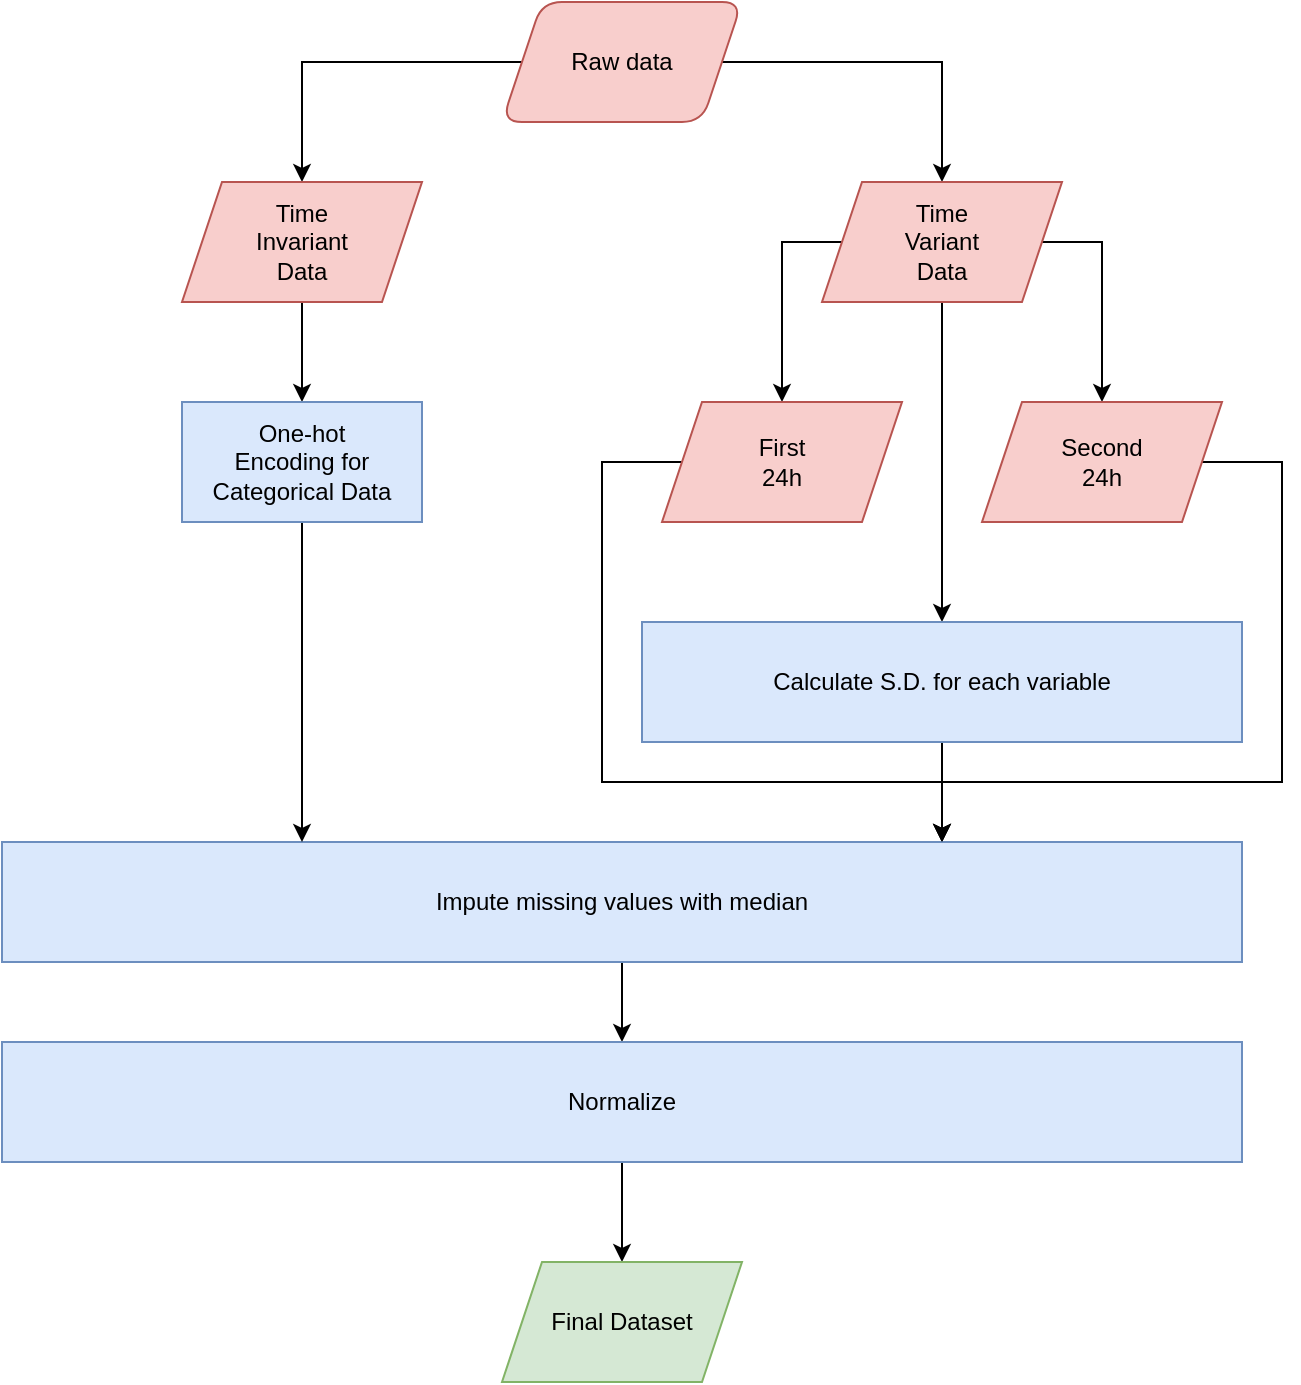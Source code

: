 <mxfile version="24.7.17">
  <diagram name="Page-1" id="voHIHJbenmCPzFNbBPa8">
    <mxGraphModel dx="1050" dy="626" grid="1" gridSize="10" guides="1" tooltips="1" connect="1" arrows="1" fold="1" page="1" pageScale="1" pageWidth="850" pageHeight="1100" math="0" shadow="0">
      <root>
        <mxCell id="0" />
        <mxCell id="1" parent="0" />
        <mxCell id="Hg_4MY-VJVgbTvJdZDNt-4" style="edgeStyle=orthogonalEdgeStyle;rounded=0;orthogonalLoop=1;jettySize=auto;html=1;" parent="1" source="Hg_4MY-VJVgbTvJdZDNt-1" target="Hg_4MY-VJVgbTvJdZDNt-2" edge="1">
          <mxGeometry relative="1" as="geometry" />
        </mxCell>
        <mxCell id="Hg_4MY-VJVgbTvJdZDNt-5" style="edgeStyle=orthogonalEdgeStyle;rounded=0;orthogonalLoop=1;jettySize=auto;html=1;" parent="1" source="Hg_4MY-VJVgbTvJdZDNt-1" target="Hg_4MY-VJVgbTvJdZDNt-3" edge="1">
          <mxGeometry relative="1" as="geometry" />
        </mxCell>
        <mxCell id="Hg_4MY-VJVgbTvJdZDNt-1" value="Raw data" style="rounded=1;whiteSpace=wrap;html=1;shape=parallelogram;perimeter=parallelogramPerimeter;fixedSize=1;fillColor=#f8cecc;strokeColor=#b85450;" parent="1" vertex="1">
          <mxGeometry x="340" y="120" width="120" height="60" as="geometry" />
        </mxCell>
        <mxCell id="Hg_4MY-VJVgbTvJdZDNt-14" value="" style="edgeStyle=orthogonalEdgeStyle;rounded=0;orthogonalLoop=1;jettySize=auto;html=1;" parent="1" source="Hg_4MY-VJVgbTvJdZDNt-2" target="Hg_4MY-VJVgbTvJdZDNt-13" edge="1">
          <mxGeometry relative="1" as="geometry" />
        </mxCell>
        <mxCell id="Hg_4MY-VJVgbTvJdZDNt-2" value="Time&lt;div&gt;Invariant&lt;br&gt;Data&lt;/div&gt;" style="shape=parallelogram;perimeter=parallelogramPerimeter;whiteSpace=wrap;html=1;fixedSize=1;fillColor=#f8cecc;strokeColor=#b85450;" parent="1" vertex="1">
          <mxGeometry x="180" y="210" width="120" height="60" as="geometry" />
        </mxCell>
        <mxCell id="Hg_4MY-VJVgbTvJdZDNt-9" style="edgeStyle=orthogonalEdgeStyle;rounded=0;orthogonalLoop=1;jettySize=auto;html=1;" parent="1" source="Hg_4MY-VJVgbTvJdZDNt-3" target="Hg_4MY-VJVgbTvJdZDNt-6" edge="1">
          <mxGeometry relative="1" as="geometry">
            <Array as="points">
              <mxPoint x="480" y="240" />
            </Array>
          </mxGeometry>
        </mxCell>
        <mxCell id="Hg_4MY-VJVgbTvJdZDNt-10" style="edgeStyle=orthogonalEdgeStyle;rounded=0;orthogonalLoop=1;jettySize=auto;html=1;" parent="1" source="Hg_4MY-VJVgbTvJdZDNt-3" target="Hg_4MY-VJVgbTvJdZDNt-7" edge="1">
          <mxGeometry relative="1" as="geometry">
            <Array as="points">
              <mxPoint x="640" y="240" />
            </Array>
          </mxGeometry>
        </mxCell>
        <mxCell id="2XfqTdnlLTc5Hd7vS0vZ-4" style="edgeStyle=orthogonalEdgeStyle;rounded=0;orthogonalLoop=1;jettySize=auto;html=1;" edge="1" parent="1" source="Hg_4MY-VJVgbTvJdZDNt-3" target="Hg_4MY-VJVgbTvJdZDNt-21">
          <mxGeometry relative="1" as="geometry" />
        </mxCell>
        <mxCell id="Hg_4MY-VJVgbTvJdZDNt-3" value="Time&lt;div&gt;Variant&lt;/div&gt;&lt;div&gt;Data&lt;/div&gt;" style="shape=parallelogram;perimeter=parallelogramPerimeter;whiteSpace=wrap;html=1;fixedSize=1;fillColor=#f8cecc;strokeColor=#b85450;" parent="1" vertex="1">
          <mxGeometry x="500" y="210" width="120" height="60" as="geometry" />
        </mxCell>
        <mxCell id="2XfqTdnlLTc5Hd7vS0vZ-6" style="edgeStyle=orthogonalEdgeStyle;rounded=0;orthogonalLoop=1;jettySize=auto;html=1;" edge="1" parent="1" source="Hg_4MY-VJVgbTvJdZDNt-6" target="Hg_4MY-VJVgbTvJdZDNt-11">
          <mxGeometry relative="1" as="geometry">
            <Array as="points">
              <mxPoint x="390" y="350" />
              <mxPoint x="390" y="510" />
              <mxPoint x="560" y="510" />
            </Array>
          </mxGeometry>
        </mxCell>
        <mxCell id="Hg_4MY-VJVgbTvJdZDNt-6" value="First&lt;div&gt;24h&lt;/div&gt;" style="shape=parallelogram;perimeter=parallelogramPerimeter;whiteSpace=wrap;html=1;fixedSize=1;fillColor=#f8cecc;strokeColor=#b85450;" parent="1" vertex="1">
          <mxGeometry x="420" y="320" width="120" height="60" as="geometry" />
        </mxCell>
        <mxCell id="2XfqTdnlLTc5Hd7vS0vZ-7" style="edgeStyle=orthogonalEdgeStyle;rounded=0;orthogonalLoop=1;jettySize=auto;html=1;" edge="1" parent="1" source="Hg_4MY-VJVgbTvJdZDNt-7" target="Hg_4MY-VJVgbTvJdZDNt-11">
          <mxGeometry relative="1" as="geometry">
            <Array as="points">
              <mxPoint x="730" y="350" />
              <mxPoint x="730" y="510" />
              <mxPoint x="560" y="510" />
            </Array>
          </mxGeometry>
        </mxCell>
        <mxCell id="Hg_4MY-VJVgbTvJdZDNt-7" value="Second&lt;div&gt;24h&lt;/div&gt;" style="shape=parallelogram;perimeter=parallelogramPerimeter;whiteSpace=wrap;html=1;fixedSize=1;fillColor=#f8cecc;strokeColor=#b85450;" parent="1" vertex="1">
          <mxGeometry x="580" y="320" width="120" height="60" as="geometry" />
        </mxCell>
        <mxCell id="2XfqTdnlLTc5Hd7vS0vZ-9" style="edgeStyle=orthogonalEdgeStyle;rounded=0;orthogonalLoop=1;jettySize=auto;html=1;" edge="1" parent="1" source="Hg_4MY-VJVgbTvJdZDNt-11" target="Hg_4MY-VJVgbTvJdZDNt-12">
          <mxGeometry relative="1" as="geometry" />
        </mxCell>
        <mxCell id="Hg_4MY-VJVgbTvJdZDNt-11" value="Impute missing values with median" style="rounded=0;whiteSpace=wrap;html=1;fillColor=#dae8fc;strokeColor=#6c8ebf;" parent="1" vertex="1">
          <mxGeometry x="90" y="540" width="620" height="60" as="geometry" />
        </mxCell>
        <mxCell id="2XfqTdnlLTc5Hd7vS0vZ-11" value="" style="edgeStyle=orthogonalEdgeStyle;rounded=0;orthogonalLoop=1;jettySize=auto;html=1;" edge="1" parent="1" source="Hg_4MY-VJVgbTvJdZDNt-12" target="mSEYJBK2QYUMCC0jllVk-1">
          <mxGeometry relative="1" as="geometry" />
        </mxCell>
        <mxCell id="Hg_4MY-VJVgbTvJdZDNt-12" value="Normalize" style="rounded=0;whiteSpace=wrap;html=1;fillColor=#dae8fc;strokeColor=#6c8ebf;" parent="1" vertex="1">
          <mxGeometry x="90" y="640" width="620" height="60" as="geometry" />
        </mxCell>
        <mxCell id="2XfqTdnlLTc5Hd7vS0vZ-5" style="edgeStyle=orthogonalEdgeStyle;rounded=0;orthogonalLoop=1;jettySize=auto;html=1;" edge="1" parent="1" source="Hg_4MY-VJVgbTvJdZDNt-13" target="Hg_4MY-VJVgbTvJdZDNt-11">
          <mxGeometry relative="1" as="geometry">
            <Array as="points">
              <mxPoint x="240" y="490" />
              <mxPoint x="240" y="490" />
            </Array>
          </mxGeometry>
        </mxCell>
        <mxCell id="Hg_4MY-VJVgbTvJdZDNt-13" value="One-hot&lt;div&gt;Encoding for&lt;/div&gt;&lt;div&gt;Categorical Data&lt;/div&gt;" style="rounded=0;whiteSpace=wrap;html=1;fillColor=#dae8fc;strokeColor=#6c8ebf;" parent="1" vertex="1">
          <mxGeometry x="180" y="320" width="120" height="60" as="geometry" />
        </mxCell>
        <mxCell id="2XfqTdnlLTc5Hd7vS0vZ-8" style="edgeStyle=orthogonalEdgeStyle;rounded=0;orthogonalLoop=1;jettySize=auto;html=1;" edge="1" parent="1" source="Hg_4MY-VJVgbTvJdZDNt-21" target="Hg_4MY-VJVgbTvJdZDNt-11">
          <mxGeometry relative="1" as="geometry">
            <Array as="points">
              <mxPoint x="560" y="540" />
              <mxPoint x="560" y="540" />
            </Array>
          </mxGeometry>
        </mxCell>
        <mxCell id="Hg_4MY-VJVgbTvJdZDNt-21" value="Calculate S.D. for each variable" style="rounded=0;whiteSpace=wrap;html=1;fillColor=#dae8fc;strokeColor=#6c8ebf;" parent="1" vertex="1">
          <mxGeometry x="410" y="430" width="300" height="60" as="geometry" />
        </mxCell>
        <mxCell id="mSEYJBK2QYUMCC0jllVk-1" value="Final Dataset" style="shape=parallelogram;perimeter=parallelogramPerimeter;whiteSpace=wrap;html=1;fixedSize=1;fillColor=#d5e8d4;strokeColor=#82b366;" parent="1" vertex="1">
          <mxGeometry x="340" y="750" width="120" height="60" as="geometry" />
        </mxCell>
      </root>
    </mxGraphModel>
  </diagram>
</mxfile>
